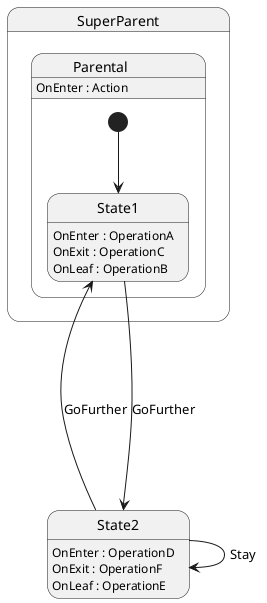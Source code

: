 @startuml
state SuperParent {
Parental: OnEnter : Action
}


state Parental {
[*] --> State1
}
State1 ----> State2 : GoFurther
State2 -> State2 : Stay

State2 -> State1 : GoFurther

State1 : OnEnter : OperationA
State1 : OnExit : OperationC
State1 : OnLeaf : OperationB
State2 : OnEnter : OperationD
State2 : OnExit : OperationF
State2 : OnLeaf : OperationE
@enduml